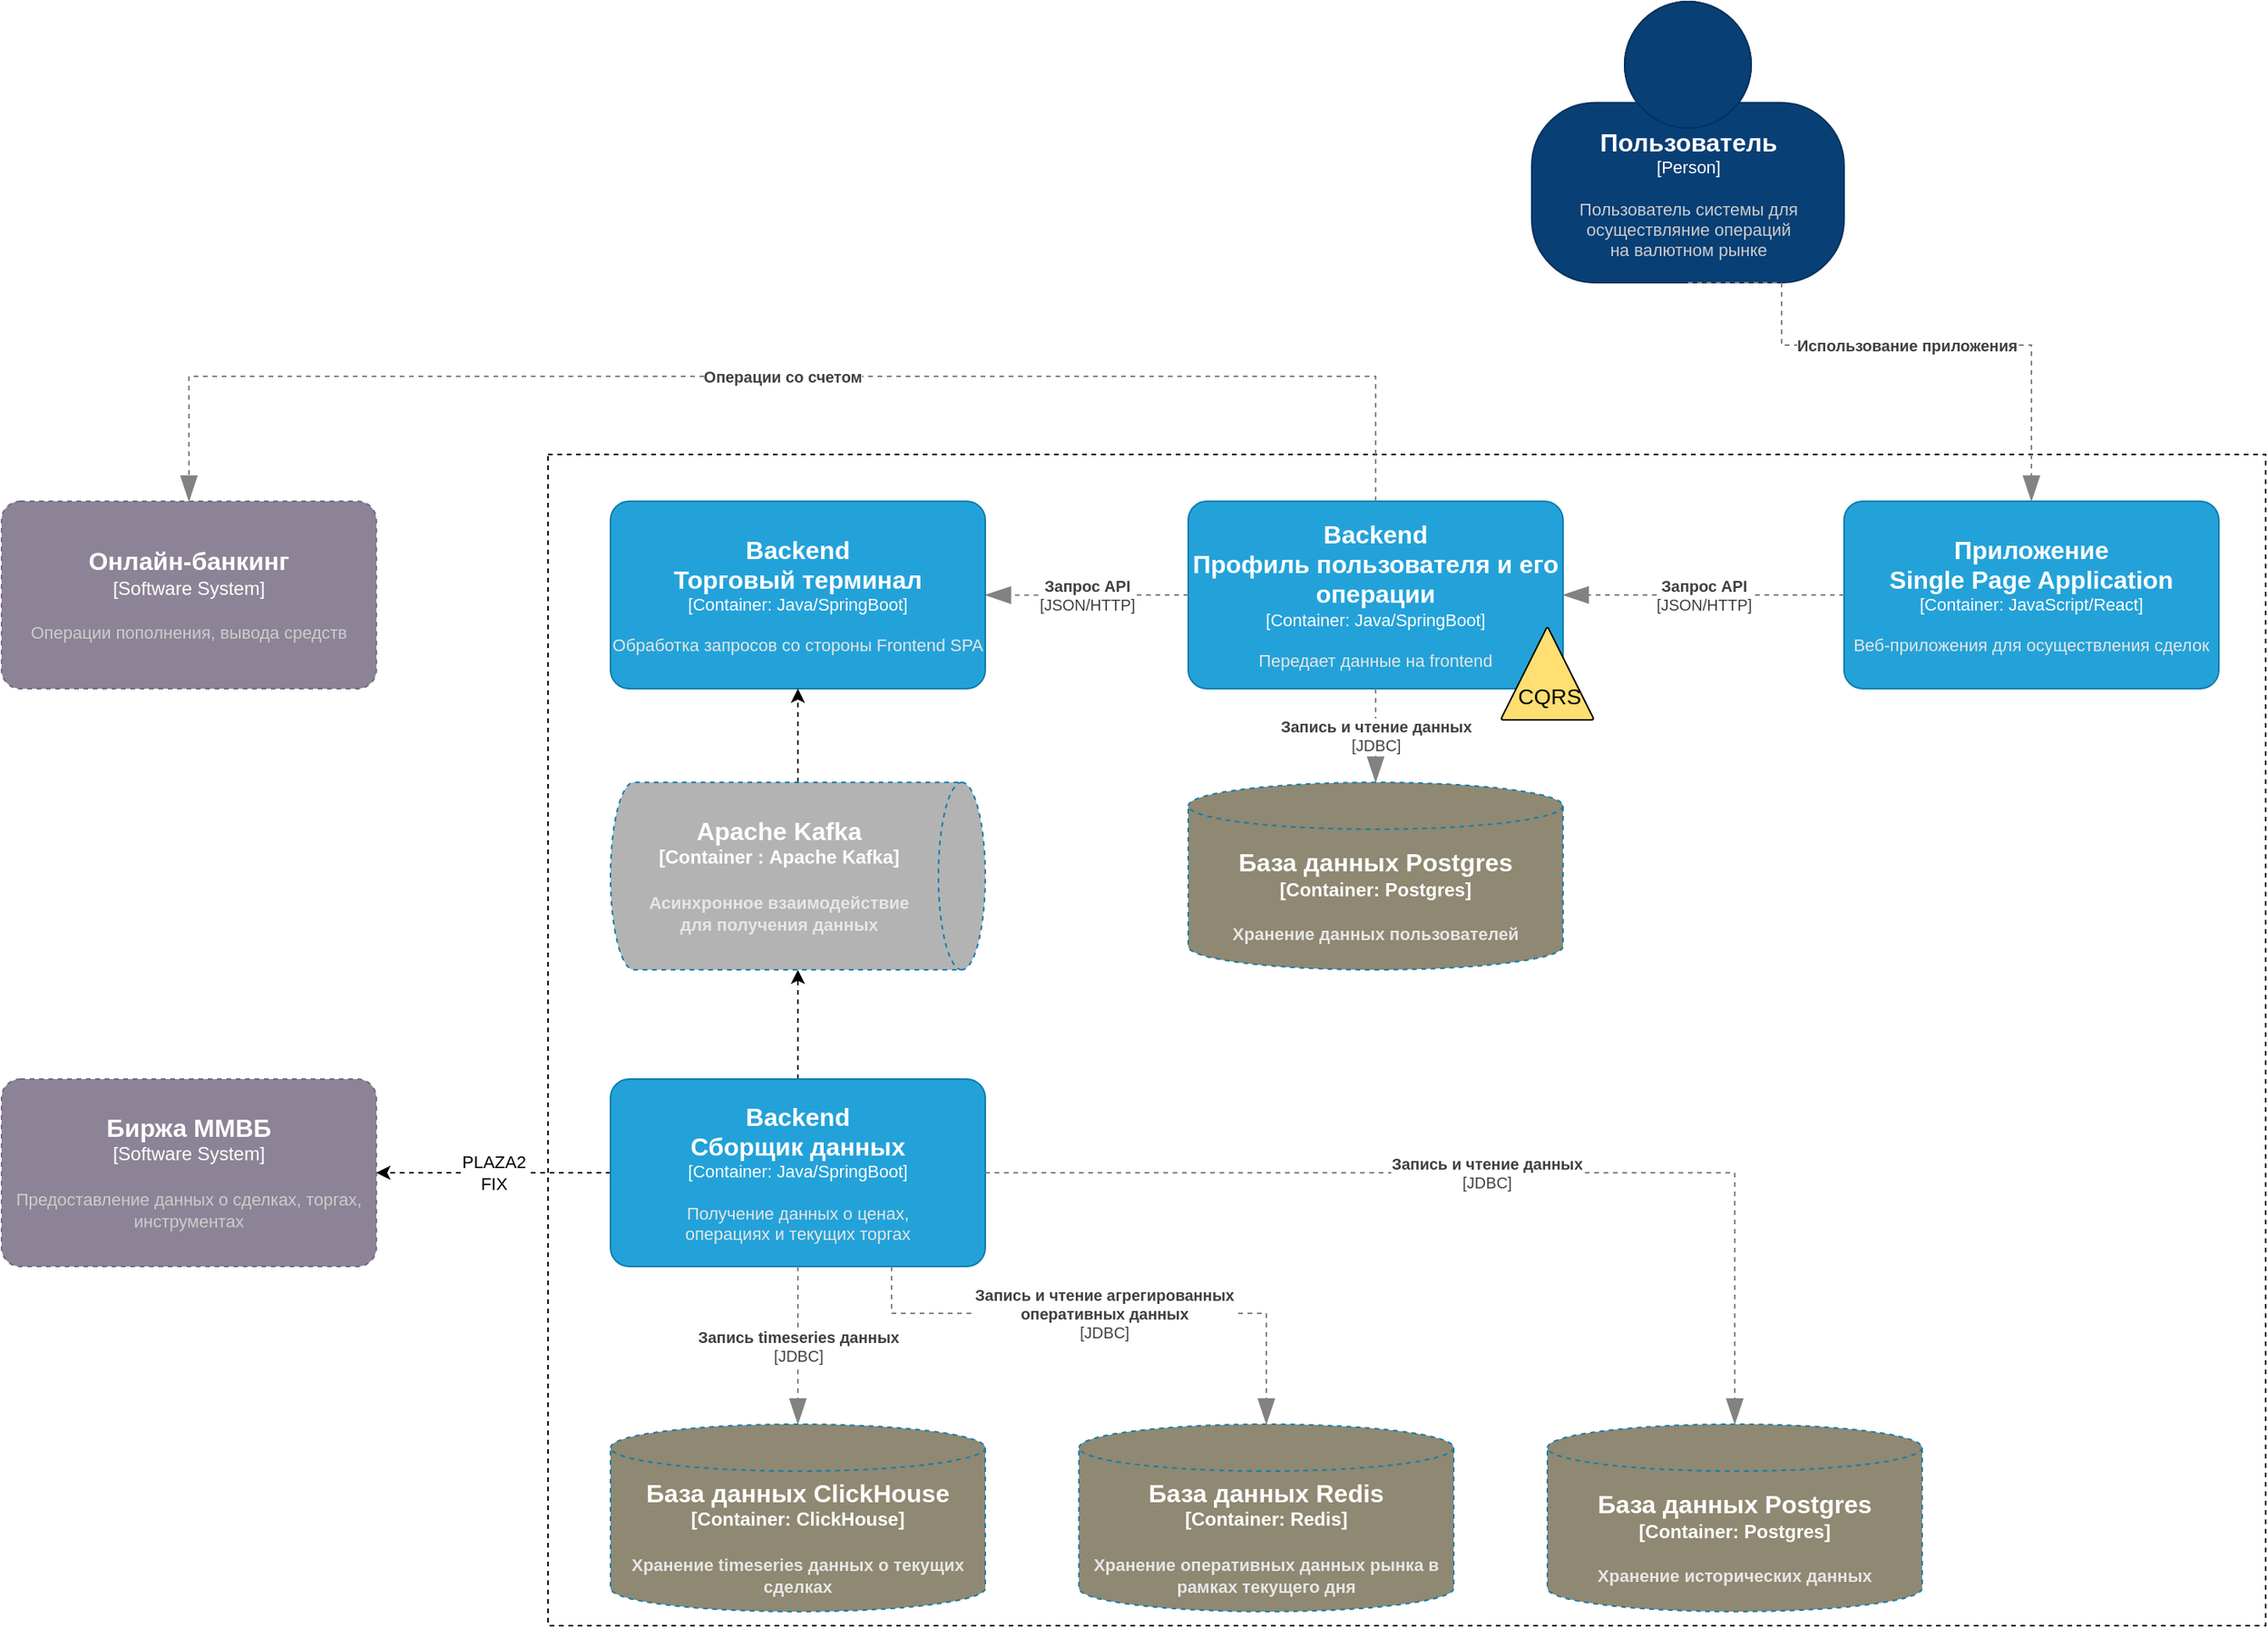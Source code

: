 <mxfile version="18.0.6" type="device"><diagram id="Ah-mBnFkunpkfPkoM8vO" name="Страница 1"><mxGraphModel dx="1865" dy="1818" grid="1" gridSize="10" guides="1" tooltips="1" connect="1" arrows="1" fold="1" page="1" pageScale="1" pageWidth="827" pageHeight="1169" math="0" shadow="0"><root><mxCell id="0"/><mxCell id="1" parent="0"/><mxCell id="adNISslubqB6weQCNzrG-3" value="" style="rounded=0;whiteSpace=wrap;html=1;fillColor=none;dashed=1;" parent="1" vertex="1"><mxGeometry x="280" y="250" width="1100" height="750" as="geometry"/></mxCell><object placeholders="1" c4Name="Пользователь" c4Type="Person" c4Description="Пользователь системы для&#10;осуществляние операций&#10;на валютном рынке" label="&lt;font style=&quot;font-size: 16px&quot;&gt;&lt;b&gt;%c4Name%&lt;/b&gt;&lt;/font&gt;&lt;div&gt;[%c4Type%]&lt;/div&gt;&lt;br&gt;&lt;div&gt;&lt;font style=&quot;font-size: 11px&quot;&gt;&lt;font color=&quot;#cccccc&quot;&gt;%c4Description%&lt;/font&gt;&lt;/div&gt;" id="adNISslubqB6weQCNzrG-1"><mxCell style="html=1;fontSize=11;dashed=0;whitespace=wrap;fillColor=#083F75;strokeColor=#06315C;fontColor=#ffffff;shape=mxgraph.c4.person2;align=center;metaEdit=1;points=[[0.5,0,0],[1,0.5,0],[1,0.75,0],[0.75,1,0],[0.5,1,0],[0.25,1,0],[0,0.75,0],[0,0.5,0]];resizable=0;" parent="1" vertex="1"><mxGeometry x="910" y="-40" width="200" height="180" as="geometry"/></mxCell></object><mxCell id="adNISslubqB6weQCNzrG-15" value="PLAZA2&lt;br&gt;FIX" style="edgeStyle=orthogonalEdgeStyle;rounded=0;orthogonalLoop=1;jettySize=auto;html=1;exitX=0;exitY=0.5;exitDx=0;exitDy=0;exitPerimeter=0;entryX=1;entryY=0.5;entryDx=0;entryDy=0;entryPerimeter=0;dashed=1;" parent="1" source="adNISslubqB6weQCNzrG-2" target="adNISslubqB6weQCNzrG-14" edge="1"><mxGeometry relative="1" as="geometry"/></mxCell><mxCell id="adNISslubqB6weQCNzrG-34" style="edgeStyle=orthogonalEdgeStyle;rounded=0;orthogonalLoop=1;jettySize=auto;html=1;exitX=0.5;exitY=0;exitDx=0;exitDy=0;exitPerimeter=0;entryX=1;entryY=0.5;entryDx=0;entryDy=0;entryPerimeter=0;dashed=1;" parent="1" source="adNISslubqB6weQCNzrG-2" target="adNISslubqB6weQCNzrG-33" edge="1"><mxGeometry relative="1" as="geometry"/></mxCell><object placeholders="1" c4Name="Backend&#10;Сборщик данных" c4Type="Container" c4Technology="Java/SpringBoot" c4Description="Получение данных о ценах,&#10;операциях и текущих торгах" label="&lt;font style=&quot;font-size: 16px&quot;&gt;&lt;b&gt;%c4Name%&lt;/b&gt;&lt;/font&gt;&lt;div&gt;[%c4Type%: %c4Technology%]&lt;/div&gt;&lt;br&gt;&lt;div&gt;&lt;font style=&quot;font-size: 11px&quot;&gt;&lt;font color=&quot;#E6E6E6&quot;&gt;%c4Description%&lt;/font&gt;&lt;/div&gt;" id="adNISslubqB6weQCNzrG-2"><mxCell style="rounded=1;whiteSpace=wrap;html=1;fontSize=11;labelBackgroundColor=none;fillColor=#23A2D9;fontColor=#ffffff;align=center;arcSize=10;strokeColor=#0E7DAD;metaEdit=1;resizable=0;points=[[0.25,0,0],[0.5,0,0],[0.75,0,0],[1,0.25,0],[1,0.5,0],[1,0.75,0],[0.75,1,0],[0.5,1,0],[0.25,1,0],[0,0.75,0],[0,0.5,0],[0,0.25,0]];" parent="1" vertex="1"><mxGeometry x="320" y="650" width="240" height="120" as="geometry"/></mxCell></object><object placeholders="1" c4Name="Backend&#10;Профиль пользователя и его операции" c4Type="Container" c4Technology="Java/SpringBoot" c4Description="Передает данные на frontend" label="&lt;font style=&quot;font-size: 16px&quot;&gt;&lt;b&gt;%c4Name%&lt;/b&gt;&lt;/font&gt;&lt;div&gt;[%c4Type%: %c4Technology%]&lt;/div&gt;&lt;br&gt;&lt;div&gt;&lt;font style=&quot;font-size: 11px&quot;&gt;&lt;font color=&quot;#E6E6E6&quot;&gt;%c4Description%&lt;/font&gt;&lt;/div&gt;" id="adNISslubqB6weQCNzrG-4"><mxCell style="rounded=1;whiteSpace=wrap;html=1;fontSize=11;labelBackgroundColor=none;fillColor=#23A2D9;fontColor=#ffffff;align=center;arcSize=10;strokeColor=#0E7DAD;metaEdit=1;resizable=0;points=[[0.25,0,0],[0.5,0,0],[0.75,0,0],[1,0.25,0],[1,0.5,0],[1,0.75,0],[0.75,1,0],[0.5,1,0],[0.25,1,0],[0,0.75,0],[0,0.5,0],[0,0.25,0]];" parent="1" vertex="1"><mxGeometry x="690" y="280" width="240" height="120" as="geometry"/></mxCell></object><object placeholders="1" c4Type="База данных Postgres" c4Container="Container" c4Technology="Postgres" c4Description="Хранение исторических данных" label="&lt;font style=&quot;font-size: 16px&quot;&gt;&lt;b&gt;%c4Type%&lt;/font&gt;&lt;div&gt;[%c4Container%:&amp;nbsp;%c4Technology%]&lt;/div&gt;&lt;br&gt;&lt;div&gt;&lt;font style=&quot;font-size: 11px&quot;&gt;&lt;font color=&quot;#E6E6E6&quot;&gt;%c4Description%&lt;/font&gt;&lt;/div&gt;" id="adNISslubqB6weQCNzrG-5"><mxCell style="shape=cylinder3;size=15;whiteSpace=wrap;html=1;boundedLbl=1;rounded=0;labelBackgroundColor=none;fillColor=#8F8872;fontSize=12;fontColor=#ffffff;align=center;strokeColor=#0E7DAD;metaEdit=1;points=[[0.5,0,0],[1,0.25,0],[1,0.5,0],[1,0.75,0],[0.5,1,0],[0,0.75,0],[0,0.5,0],[0,0.25,0]];resizable=0;dashed=1;" parent="1" vertex="1"><mxGeometry x="920" y="871" width="240" height="120" as="geometry"/></mxCell></object><object placeholders="1" c4Type="База данных ClickHouse" c4Container="Container" c4Technology="ClickHouse" c4Description="Хранение timeseries данных о текущих сделках" label="&lt;font style=&quot;font-size: 16px&quot;&gt;&lt;b&gt;%c4Type%&lt;/font&gt;&lt;div&gt;[%c4Container%:&amp;nbsp;%c4Technology%]&lt;/div&gt;&lt;br&gt;&lt;div&gt;&lt;font style=&quot;font-size: 11px&quot;&gt;&lt;font color=&quot;#E6E6E6&quot;&gt;%c4Description%&lt;/font&gt;&lt;/div&gt;" id="adNISslubqB6weQCNzrG-6"><mxCell style="shape=cylinder3;size=15;whiteSpace=wrap;html=1;boundedLbl=1;rounded=0;labelBackgroundColor=none;fillColor=#8F8872;fontSize=12;fontColor=#ffffff;align=center;strokeColor=#0E7DAD;metaEdit=1;points=[[0.5,0,0],[1,0.25,0],[1,0.5,0],[1,0.75,0],[0.5,1,0],[0,0.75,0],[0,0.5,0],[0,0.25,0]];resizable=0;dashed=1;" parent="1" vertex="1"><mxGeometry x="320" y="871" width="240" height="120" as="geometry"/></mxCell></object><object placeholders="1" c4Type="База данных Redis" c4Container="Container" c4Technology="Redis" c4Description="Хранение оперативных данных рынка в рамках текущего дня" label="&lt;font style=&quot;font-size: 16px&quot;&gt;&lt;b&gt;%c4Type%&lt;/font&gt;&lt;div&gt;[%c4Container%:&amp;nbsp;%c4Technology%]&lt;/div&gt;&lt;br&gt;&lt;div&gt;&lt;font style=&quot;font-size: 11px&quot;&gt;&lt;font color=&quot;#E6E6E6&quot;&gt;%c4Description%&lt;/font&gt;&lt;/div&gt;" id="adNISslubqB6weQCNzrG-7"><mxCell style="shape=cylinder3;size=15;whiteSpace=wrap;html=1;boundedLbl=1;rounded=0;labelBackgroundColor=none;fillColor=#8F8872;fontSize=12;fontColor=#ffffff;align=center;strokeColor=#0E7DAD;metaEdit=1;points=[[0.5,0,0],[1,0.25,0],[1,0.5,0],[1,0.75,0],[0.5,1,0],[0,0.75,0],[0,0.5,0],[0,0.25,0]];resizable=0;dashed=1;" parent="1" vertex="1"><mxGeometry x="620" y="871" width="240" height="120" as="geometry"/></mxCell></object><object placeholders="1" c4Name="Приложение&#10;Single Page Application" c4Type="Container" c4Technology="JavaScript/React" c4Description="Веб-приложения для осуществления сделок" label="&lt;font style=&quot;font-size: 16px&quot;&gt;&lt;b&gt;%c4Name%&lt;/b&gt;&lt;/font&gt;&lt;div&gt;[%c4Type%: %c4Technology%]&lt;/div&gt;&lt;br&gt;&lt;div&gt;&lt;font style=&quot;font-size: 11px&quot;&gt;&lt;font color=&quot;#E6E6E6&quot;&gt;%c4Description%&lt;/font&gt;&lt;/div&gt;" id="adNISslubqB6weQCNzrG-12"><mxCell style="rounded=1;whiteSpace=wrap;html=1;fontSize=11;labelBackgroundColor=none;fillColor=#23A2D9;fontColor=#ffffff;align=center;arcSize=10;strokeColor=#0E7DAD;metaEdit=1;resizable=0;points=[[0.25,0,0],[0.5,0,0],[0.75,0,0],[1,0.25,0],[1,0.5,0],[1,0.75,0],[0.75,1,0],[0.5,1,0],[0.25,1,0],[0,0.75,0],[0,0.5,0],[0,0.25,0]];" parent="1" vertex="1"><mxGeometry x="1110" y="280" width="240" height="120" as="geometry"/></mxCell></object><object placeholders="1" c4Name="Биржа ММВБ" c4Type="Software System" c4Description="Предоставление данных о сделках, торгах, инструментах" label="&lt;font style=&quot;font-size: 16px&quot;&gt;&lt;b&gt;%c4Name%&lt;/b&gt;&lt;/font&gt;&lt;div&gt;[%c4Type%]&lt;/div&gt;&lt;br&gt;&lt;div&gt;&lt;font style=&quot;font-size: 11px&quot;&gt;&lt;font color=&quot;#cccccc&quot;&gt;%c4Description%&lt;/font&gt;&lt;/div&gt;" id="adNISslubqB6weQCNzrG-14"><mxCell style="rounded=1;whiteSpace=wrap;html=1;labelBackgroundColor=none;fillColor=#8C8496;fontColor=#ffffff;align=center;arcSize=10;strokeColor=#736782;metaEdit=1;resizable=0;points=[[0.25,0,0],[0.5,0,0],[0.75,0,0],[1,0.25,0],[1,0.5,0],[1,0.75,0],[0.75,1,0],[0.5,1,0],[0.25,1,0],[0,0.75,0],[0,0.5,0],[0,0.25,0]];dashed=1;" parent="1" vertex="1"><mxGeometry x="-70" y="650" width="240" height="120" as="geometry"/></mxCell></object><object placeholders="1" c4Type="Relationship" c4Technology="JSON/HTTP" c4Description="Запрос API" label="&lt;div style=&quot;text-align: left&quot;&gt;&lt;div style=&quot;text-align: center&quot;&gt;&lt;b&gt;%c4Description%&lt;/b&gt;&lt;/div&gt;&lt;div style=&quot;text-align: center&quot;&gt;[%c4Technology%]&lt;/div&gt;&lt;/div&gt;" id="adNISslubqB6weQCNzrG-18"><mxCell style="endArrow=blockThin;html=1;fontSize=10;fontColor=#404040;strokeWidth=1;endFill=1;strokeColor=#828282;elbow=vertical;metaEdit=1;endSize=14;startSize=14;jumpStyle=arc;jumpSize=16;rounded=0;edgeStyle=orthogonalEdgeStyle;dashed=1;entryX=1;entryY=0.5;entryDx=0;entryDy=0;entryPerimeter=0;" parent="1" source="adNISslubqB6weQCNzrG-12" target="adNISslubqB6weQCNzrG-4" edge="1"><mxGeometry width="240" relative="1" as="geometry"><mxPoint x="670" y="400" as="sourcePoint"/><mxPoint x="910" y="400" as="targetPoint"/></mxGeometry></mxCell></object><object placeholders="1" c4Type="Relationship" c4Technology="JSON/HTTP" c4Description="Запрос API" label="&lt;div style=&quot;text-align: left&quot;&gt;&lt;div style=&quot;text-align: center&quot;&gt;&lt;b&gt;%c4Description%&lt;/b&gt;&lt;/div&gt;&lt;div style=&quot;text-align: center&quot;&gt;[%c4Technology%]&lt;/div&gt;&lt;/div&gt;" id="adNISslubqB6weQCNzrG-20"><mxCell style="endArrow=blockThin;html=1;fontSize=10;fontColor=#404040;strokeWidth=1;endFill=1;strokeColor=#828282;elbow=vertical;metaEdit=1;endSize=14;startSize=14;jumpStyle=arc;jumpSize=16;rounded=0;edgeStyle=orthogonalEdgeStyle;dashed=1;entryX=1;entryY=0.5;entryDx=0;entryDy=0;entryPerimeter=0;" parent="1" target="adNISslubqB6weQCNzrG-32" edge="1"><mxGeometry width="240" relative="1" as="geometry"><mxPoint x="690" y="340" as="sourcePoint"/><mxPoint x="930.0" y="350" as="targetPoint"/></mxGeometry></mxCell></object><object placeholders="1" c4Type="Relationship" c4Technology="JDBC" c4Description="Запись timeseries данных" label="&lt;div style=&quot;text-align: left&quot;&gt;&lt;div style=&quot;text-align: center&quot;&gt;&lt;b&gt;%c4Description%&lt;/b&gt;&lt;/div&gt;&lt;div style=&quot;text-align: center&quot;&gt;[%c4Technology%]&lt;/div&gt;&lt;/div&gt;" id="adNISslubqB6weQCNzrG-23"><mxCell style="endArrow=blockThin;html=1;fontSize=10;fontColor=#404040;strokeWidth=1;endFill=1;strokeColor=#828282;elbow=vertical;metaEdit=1;endSize=14;startSize=14;jumpStyle=arc;jumpSize=16;rounded=0;edgeStyle=orthogonalEdgeStyle;dashed=1;exitX=0.5;exitY=1;exitDx=0;exitDy=0;exitPerimeter=0;" parent="1" source="adNISslubqB6weQCNzrG-2" target="adNISslubqB6weQCNzrG-6" edge="1"><mxGeometry width="240" relative="1" as="geometry"><mxPoint x="670" y="400" as="sourcePoint"/><mxPoint x="910" y="400" as="targetPoint"/></mxGeometry></mxCell></object><object placeholders="1" c4Type="Relationship" c4Technology="JDBC" c4Description="Запись и чтение агрегированных&#10;оперативных данных" label="&lt;div style=&quot;text-align: left&quot;&gt;&lt;div style=&quot;text-align: center&quot;&gt;&lt;b&gt;%c4Description%&lt;/b&gt;&lt;/div&gt;&lt;div style=&quot;text-align: center&quot;&gt;[%c4Technology%]&lt;/div&gt;&lt;/div&gt;" id="adNISslubqB6weQCNzrG-25"><mxCell style="endArrow=blockThin;html=1;fontSize=10;fontColor=#404040;strokeWidth=1;endFill=1;strokeColor=#828282;elbow=vertical;metaEdit=1;endSize=14;startSize=14;jumpStyle=arc;jumpSize=16;rounded=0;edgeStyle=orthogonalEdgeStyle;dashed=1;exitX=0.75;exitY=1;exitDx=0;exitDy=0;exitPerimeter=0;entryX=0.5;entryY=0;entryDx=0;entryDy=0;entryPerimeter=0;" parent="1" source="adNISslubqB6weQCNzrG-2" target="adNISslubqB6weQCNzrG-7" edge="1"><mxGeometry x="-0.027" width="240" relative="1" as="geometry"><mxPoint x="230" y="570" as="sourcePoint"/><mxPoint x="470" y="570" as="targetPoint"/><Array as="points"><mxPoint x="500" y="800"/><mxPoint x="740" y="800"/></Array><mxPoint as="offset"/></mxGeometry></mxCell></object><object placeholders="1" c4Type="Relationship" c4Technology="JDBC" c4Description="Запись и чтение данных" label="&lt;div style=&quot;text-align: left&quot;&gt;&lt;div style=&quot;text-align: center&quot;&gt;&lt;b&gt;%c4Description%&lt;/b&gt;&lt;/div&gt;&lt;div style=&quot;text-align: center&quot;&gt;[%c4Technology%]&lt;/div&gt;&lt;/div&gt;" id="adNISslubqB6weQCNzrG-27"><mxCell style="endArrow=blockThin;html=1;fontSize=10;fontColor=#404040;strokeWidth=1;endFill=1;strokeColor=#828282;elbow=vertical;metaEdit=1;endSize=14;startSize=14;jumpStyle=arc;jumpSize=16;rounded=0;edgeStyle=orthogonalEdgeStyle;dashed=1;exitX=0.5;exitY=1;exitDx=0;exitDy=0;exitPerimeter=0;entryX=0.5;entryY=0;entryDx=0;entryDy=0;entryPerimeter=0;" parent="1" source="adNISslubqB6weQCNzrG-4" target="adNISslubqB6weQCNzrG-38" edge="1"><mxGeometry width="240" relative="1" as="geometry"><mxPoint x="860" y="470" as="sourcePoint"/><mxPoint x="1100" y="470" as="targetPoint"/></mxGeometry></mxCell></object><object placeholders="1" c4Type="Relationship" c4Description="Использование приложения" label="&lt;div style=&quot;text-align: left&quot;&gt;&lt;div style=&quot;text-align: center&quot;&gt;&lt;b&gt;%c4Description%&lt;/b&gt;&lt;/div&gt;" id="adNISslubqB6weQCNzrG-28"><mxCell style="endArrow=blockThin;html=1;fontSize=10;fontColor=#404040;strokeWidth=1;endFill=1;strokeColor=#828282;elbow=vertical;metaEdit=1;endSize=14;startSize=14;jumpStyle=arc;jumpSize=16;rounded=0;edgeStyle=orthogonalEdgeStyle;dashed=1;entryX=0.5;entryY=0;entryDx=0;entryDy=0;entryPerimeter=0;exitX=0.5;exitY=1;exitDx=0;exitDy=0;exitPerimeter=0;" parent="1" source="adNISslubqB6weQCNzrG-1" target="adNISslubqB6weQCNzrG-12" edge="1"><mxGeometry width="240" relative="1" as="geometry"><mxPoint x="690" y="170" as="sourcePoint"/><mxPoint x="1140" y="190" as="targetPoint"/><Array as="points"><mxPoint x="1070" y="180"/><mxPoint x="1230" y="180"/></Array></mxGeometry></mxCell></object><object placeholders="1" c4Name="Онлайн-банкинг" c4Type="Software System" c4Description="Операции пополнения, вывода средств" label="&lt;font style=&quot;font-size: 16px&quot;&gt;&lt;b&gt;%c4Name%&lt;/b&gt;&lt;/font&gt;&lt;div&gt;[%c4Type%]&lt;/div&gt;&lt;br&gt;&lt;div&gt;&lt;font style=&quot;font-size: 11px&quot;&gt;&lt;font color=&quot;#cccccc&quot;&gt;%c4Description%&lt;/font&gt;&lt;/div&gt;" id="adNISslubqB6weQCNzrG-29"><mxCell style="rounded=1;whiteSpace=wrap;html=1;labelBackgroundColor=none;fillColor=#8C8496;fontColor=#ffffff;align=center;arcSize=10;strokeColor=#736782;metaEdit=1;resizable=0;points=[[0.25,0,0],[0.5,0,0],[0.75,0,0],[1,0.25,0],[1,0.5,0],[1,0.75,0],[0.75,1,0],[0.5,1,0],[0.25,1,0],[0,0.75,0],[0,0.5,0],[0,0.25,0]];dashed=1;" parent="1" vertex="1"><mxGeometry x="-70" y="280" width="240" height="120" as="geometry"/></mxCell></object><object placeholders="1" c4Type="Relationship" c4Description="Операции со счетом" label="&lt;div style=&quot;text-align: left&quot;&gt;&lt;div style=&quot;text-align: center&quot;&gt;&lt;b&gt;%c4Description%&lt;/b&gt;&lt;/div&gt;" id="adNISslubqB6weQCNzrG-31"><mxCell style="endArrow=blockThin;html=1;fontSize=10;fontColor=#404040;strokeWidth=1;endFill=1;strokeColor=#828282;elbow=vertical;metaEdit=1;endSize=14;startSize=14;jumpStyle=arc;jumpSize=16;rounded=0;edgeStyle=orthogonalEdgeStyle;dashed=1;exitX=0.5;exitY=0;exitDx=0;exitDy=0;exitPerimeter=0;entryX=0.5;entryY=0;entryDx=0;entryDy=0;entryPerimeter=0;" parent="1" source="adNISslubqB6weQCNzrG-4" target="adNISslubqB6weQCNzrG-29" edge="1"><mxGeometry width="240" relative="1" as="geometry"><mxPoint x="300" y="110" as="sourcePoint"/><mxPoint x="540" y="110" as="targetPoint"/><Array as="points"><mxPoint x="810" y="200"/><mxPoint x="50" y="200"/></Array></mxGeometry></mxCell></object><object placeholders="1" c4Name="Backend&#10;Торговый терминал" c4Type="Container" c4Technology="Java/SpringBoot" c4Description="Обработка запросов со стороны Frontend SPA" label="&lt;font style=&quot;font-size: 16px&quot;&gt;&lt;b&gt;%c4Name%&lt;/b&gt;&lt;/font&gt;&lt;div&gt;[%c4Type%: %c4Technology%]&lt;/div&gt;&lt;br&gt;&lt;div&gt;&lt;font style=&quot;font-size: 11px&quot;&gt;&lt;font color=&quot;#E6E6E6&quot;&gt;%c4Description%&lt;/font&gt;&lt;/div&gt;" id="adNISslubqB6weQCNzrG-32"><mxCell style="rounded=1;whiteSpace=wrap;html=1;fontSize=11;labelBackgroundColor=none;fillColor=#23A2D9;fontColor=#ffffff;align=center;arcSize=10;strokeColor=#0E7DAD;metaEdit=1;resizable=0;points=[[0.25,0,0],[0.5,0,0],[0.75,0,0],[1,0.25,0],[1,0.5,0],[1,0.75,0],[0.75,1,0],[0.5,1,0],[0.25,1,0],[0,0.75,0],[0,0.5,0],[0,0.25,0]];" parent="1" vertex="1"><mxGeometry x="320" y="280" width="240" height="120" as="geometry"/></mxCell></object><mxCell id="adNISslubqB6weQCNzrG-35" style="edgeStyle=orthogonalEdgeStyle;rounded=0;orthogonalLoop=1;jettySize=auto;html=1;entryX=0.5;entryY=1;entryDx=0;entryDy=0;entryPerimeter=0;dashed=1;" parent="1" source="adNISslubqB6weQCNzrG-33" target="adNISslubqB6weQCNzrG-32" edge="1"><mxGeometry relative="1" as="geometry"/></mxCell><object placeholders="1" c4Type="Apache Kafka" c4Container="Container " c4Technology="Apache Kafka" c4Description="Асинхронное взаимодействие&#10;для получения данных" label="&lt;font style=&quot;font-size: 16px&quot;&gt;&lt;b&gt;%c4Type%&lt;/font&gt;&lt;div&gt;[%c4Container%:&amp;nbsp;%c4Technology%]&lt;/div&gt;&lt;br&gt;&lt;div&gt;&lt;font style=&quot;font-size: 11px&quot;&gt;&lt;font color=&quot;#E6E6E6&quot;&gt;%c4Description%&lt;/font&gt;&lt;/div&gt;" id="adNISslubqB6weQCNzrG-33"><mxCell style="shape=cylinder3;size=15;direction=south;whiteSpace=wrap;html=1;boundedLbl=1;rounded=0;labelBackgroundColor=none;fillColor=#B3B3B3;fontSize=12;fontColor=#ffffff;align=center;strokeColor=#0E7DAD;metaEdit=1;points=[[0.5,0,0],[1,0.25,0],[1,0.5,0],[1,0.75,0],[0.5,1,0],[0,0.75,0],[0,0.5,0],[0,0.25,0]];resizable=0;dashed=1;" parent="1" vertex="1"><mxGeometry x="320" y="460" width="240" height="120" as="geometry"/></mxCell></object><object placeholders="1" c4Type="Relationship" c4Technology="JDBC" c4Description="Запись и чтение данных" label="&lt;div style=&quot;text-align: left&quot;&gt;&lt;div style=&quot;text-align: center&quot;&gt;&lt;b&gt;%c4Description%&lt;/b&gt;&lt;/div&gt;&lt;div style=&quot;text-align: center&quot;&gt;[%c4Technology%]&lt;/div&gt;&lt;/div&gt;" id="adNISslubqB6weQCNzrG-37"><mxCell style="endArrow=blockThin;html=1;fontSize=10;fontColor=#404040;strokeWidth=1;endFill=1;strokeColor=#828282;elbow=vertical;metaEdit=1;endSize=14;startSize=14;jumpStyle=arc;jumpSize=16;rounded=0;edgeStyle=orthogonalEdgeStyle;dashed=1;exitX=1;exitY=0.5;exitDx=0;exitDy=0;exitPerimeter=0;entryX=0.5;entryY=0;entryDx=0;entryDy=0;entryPerimeter=0;" parent="1" source="adNISslubqB6weQCNzrG-2" target="adNISslubqB6weQCNzrG-5" edge="1"><mxGeometry width="240" relative="1" as="geometry"><mxPoint x="820.0" y="410" as="sourcePoint"/><mxPoint x="1050.0" y="881" as="targetPoint"/></mxGeometry></mxCell></object><object placeholders="1" c4Type="База данных Postgres" c4Container="Container" c4Technology="Postgres" c4Description="Хранение данных пользователей" label="&lt;font style=&quot;font-size: 16px&quot;&gt;&lt;b&gt;%c4Type%&lt;/font&gt;&lt;div&gt;[%c4Container%:&amp;nbsp;%c4Technology%]&lt;/div&gt;&lt;br&gt;&lt;div&gt;&lt;font style=&quot;font-size: 11px&quot;&gt;&lt;font color=&quot;#E6E6E6&quot;&gt;%c4Description%&lt;/font&gt;&lt;/div&gt;" id="adNISslubqB6weQCNzrG-38"><mxCell style="shape=cylinder3;size=15;whiteSpace=wrap;html=1;boundedLbl=1;rounded=0;labelBackgroundColor=none;fillColor=#8F8872;fontSize=12;fontColor=#ffffff;align=center;strokeColor=#0E7DAD;metaEdit=1;points=[[0.5,0,0],[1,0.25,0],[1,0.5,0],[1,0.75,0],[0.5,1,0],[0,0.75,0],[0,0.5,0],[0,0.25,0]];resizable=0;dashed=1;" parent="1" vertex="1"><mxGeometry x="690" y="460" width="240" height="120" as="geometry"/></mxCell></object><mxCell id="OBU4i1AT6_qJBv6--Aak-2" value="&#10;&#10;CQRS" style="group" vertex="1" connectable="0" parent="1"><mxGeometry x="890" y="360" width="60" height="60" as="geometry"/></mxCell><mxCell id="OBU4i1AT6_qJBv6--Aak-3" value="" style="triangle;whiteSpace=wrap;html=1;rounded=1;fontFamily=Helvetica;fontSize=11;strokeColor=default;strokeWidth=1;fillColor=#FFDF71;rotation=-90;horizontal=1;container=0;arcSize=4;" vertex="1" parent="OBU4i1AT6_qJBv6--Aak-2"><mxGeometry width="60" height="60" as="geometry"/></mxCell><mxCell id="OBU4i1AT6_qJBv6--Aak-4" value="&lt;font style=&quot;font-size: 14px;&quot; color=&quot;#000000&quot;&gt;CQRS&lt;/font&gt;" style="text;html=1;strokeColor=none;fillColor=none;align=center;verticalAlign=middle;whiteSpace=wrap;rounded=0;fontFamily=Helvetica;fontSize=15;fontColor=#FFFFFF;container=0;" vertex="1" parent="OBU4i1AT6_qJBv6--Aak-2"><mxGeometry x="3.16" y="20.002" width="56.842" height="47.368" as="geometry"/></mxCell></root></mxGraphModel></diagram></mxfile>